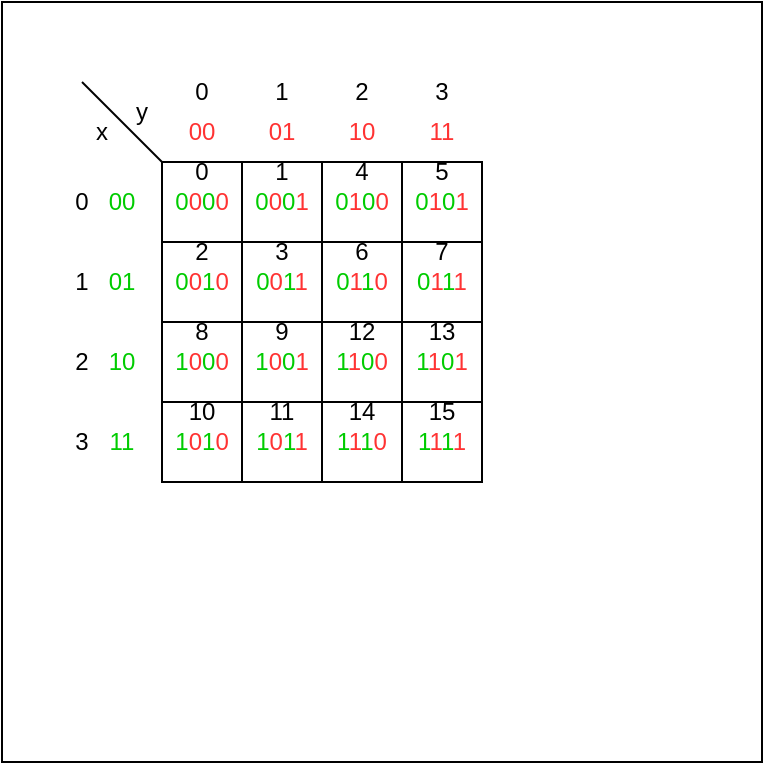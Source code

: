 <mxfile version="15.6.2" type="device"><diagram id="QHMqDtlDT_Yhu7sUXJjB" name="Page-1"><mxGraphModel dx="981" dy="526" grid="1" gridSize="10" guides="1" tooltips="1" connect="1" arrows="1" fold="1" page="1" pageScale="1" pageWidth="827" pageHeight="1169" math="0" shadow="0"><root><mxCell id="0"/><mxCell id="1" parent="0"/><mxCell id="KFRNFwoqGsDaGZ6EXtIw-94" value="" style="whiteSpace=wrap;html=1;aspect=fixed;fontColor=#000000;" vertex="1" parent="1"><mxGeometry x="160" y="40" width="380" height="380" as="geometry"/></mxCell><mxCell id="KFRNFwoqGsDaGZ6EXtIw-1" value="" style="whiteSpace=wrap;html=1;aspect=fixed;" vertex="1" parent="1"><mxGeometry x="240" y="120" width="40" height="40" as="geometry"/></mxCell><mxCell id="KFRNFwoqGsDaGZ6EXtIw-2" value="" style="whiteSpace=wrap;html=1;aspect=fixed;" vertex="1" parent="1"><mxGeometry x="280" y="120" width="40" height="40" as="geometry"/></mxCell><mxCell id="KFRNFwoqGsDaGZ6EXtIw-3" value="" style="whiteSpace=wrap;html=1;aspect=fixed;" vertex="1" parent="1"><mxGeometry x="320" y="120" width="40" height="40" as="geometry"/></mxCell><mxCell id="KFRNFwoqGsDaGZ6EXtIw-4" value="" style="whiteSpace=wrap;html=1;aspect=fixed;" vertex="1" parent="1"><mxGeometry x="360" y="120" width="40" height="40" as="geometry"/></mxCell><mxCell id="KFRNFwoqGsDaGZ6EXtIw-6" value="" style="whiteSpace=wrap;html=1;aspect=fixed;" vertex="1" parent="1"><mxGeometry x="240" y="160" width="40" height="40" as="geometry"/></mxCell><mxCell id="KFRNFwoqGsDaGZ6EXtIw-7" value="" style="whiteSpace=wrap;html=1;aspect=fixed;" vertex="1" parent="1"><mxGeometry x="280" y="160" width="40" height="40" as="geometry"/></mxCell><mxCell id="KFRNFwoqGsDaGZ6EXtIw-8" value="" style="whiteSpace=wrap;html=1;aspect=fixed;" vertex="1" parent="1"><mxGeometry x="320" y="160" width="40" height="40" as="geometry"/></mxCell><mxCell id="KFRNFwoqGsDaGZ6EXtIw-9" value="" style="whiteSpace=wrap;html=1;aspect=fixed;" vertex="1" parent="1"><mxGeometry x="360" y="160" width="40" height="40" as="geometry"/></mxCell><mxCell id="KFRNFwoqGsDaGZ6EXtIw-10" value="" style="whiteSpace=wrap;html=1;aspect=fixed;" vertex="1" parent="1"><mxGeometry x="240" y="200" width="40" height="40" as="geometry"/></mxCell><mxCell id="KFRNFwoqGsDaGZ6EXtIw-11" value="" style="whiteSpace=wrap;html=1;aspect=fixed;" vertex="1" parent="1"><mxGeometry x="280" y="200" width="40" height="40" as="geometry"/></mxCell><mxCell id="KFRNFwoqGsDaGZ6EXtIw-12" value="" style="whiteSpace=wrap;html=1;aspect=fixed;" vertex="1" parent="1"><mxGeometry x="320" y="200" width="40" height="40" as="geometry"/></mxCell><mxCell id="KFRNFwoqGsDaGZ6EXtIw-13" value="" style="whiteSpace=wrap;html=1;aspect=fixed;" vertex="1" parent="1"><mxGeometry x="360" y="200" width="40" height="40" as="geometry"/></mxCell><mxCell id="KFRNFwoqGsDaGZ6EXtIw-14" value="" style="whiteSpace=wrap;html=1;aspect=fixed;" vertex="1" parent="1"><mxGeometry x="240" y="240" width="40" height="40" as="geometry"/></mxCell><mxCell id="KFRNFwoqGsDaGZ6EXtIw-15" value="" style="whiteSpace=wrap;html=1;aspect=fixed;" vertex="1" parent="1"><mxGeometry x="280" y="240" width="40" height="40" as="geometry"/></mxCell><mxCell id="KFRNFwoqGsDaGZ6EXtIw-16" value="" style="whiteSpace=wrap;html=1;aspect=fixed;" vertex="1" parent="1"><mxGeometry x="320" y="240" width="40" height="40" as="geometry"/></mxCell><mxCell id="KFRNFwoqGsDaGZ6EXtIw-17" value="" style="whiteSpace=wrap;html=1;aspect=fixed;" vertex="1" parent="1"><mxGeometry x="360" y="240" width="40" height="40" as="geometry"/></mxCell><mxCell id="KFRNFwoqGsDaGZ6EXtIw-18" value="" style="endArrow=none;html=1;rounded=0;entryX=0;entryY=0;entryDx=0;entryDy=0;" edge="1" parent="1" target="KFRNFwoqGsDaGZ6EXtIw-1"><mxGeometry width="50" height="50" relative="1" as="geometry"><mxPoint x="200" y="80" as="sourcePoint"/><mxPoint x="440" y="370" as="targetPoint"/></mxGeometry></mxCell><mxCell id="KFRNFwoqGsDaGZ6EXtIw-19" value="x" style="text;html=1;strokeColor=none;fillColor=none;align=center;verticalAlign=middle;whiteSpace=wrap;rounded=0;" vertex="1" parent="1"><mxGeometry x="180" y="90" width="60" height="30" as="geometry"/></mxCell><mxCell id="KFRNFwoqGsDaGZ6EXtIw-20" value="y" style="text;html=1;strokeColor=none;fillColor=none;align=center;verticalAlign=middle;whiteSpace=wrap;rounded=0;" vertex="1" parent="1"><mxGeometry x="200" y="80" width="60" height="30" as="geometry"/></mxCell><mxCell id="KFRNFwoqGsDaGZ6EXtIw-21" value="0" style="text;html=1;strokeColor=none;fillColor=none;align=center;verticalAlign=middle;whiteSpace=wrap;rounded=0;" vertex="1" parent="1"><mxGeometry x="230" y="70" width="60" height="30" as="geometry"/></mxCell><mxCell id="KFRNFwoqGsDaGZ6EXtIw-23" value="1" style="text;html=1;strokeColor=none;fillColor=none;align=center;verticalAlign=middle;whiteSpace=wrap;rounded=0;" vertex="1" parent="1"><mxGeometry x="270" y="70" width="60" height="30" as="geometry"/></mxCell><mxCell id="KFRNFwoqGsDaGZ6EXtIw-24" value="2" style="text;html=1;strokeColor=none;fillColor=none;align=center;verticalAlign=middle;whiteSpace=wrap;rounded=0;" vertex="1" parent="1"><mxGeometry x="310" y="70" width="60" height="30" as="geometry"/></mxCell><mxCell id="KFRNFwoqGsDaGZ6EXtIw-25" value="3" style="text;html=1;strokeColor=none;fillColor=none;align=center;verticalAlign=middle;whiteSpace=wrap;rounded=0;" vertex="1" parent="1"><mxGeometry x="350" y="70" width="60" height="30" as="geometry"/></mxCell><mxCell id="KFRNFwoqGsDaGZ6EXtIw-26" value="00" style="text;html=1;strokeColor=none;fillColor=none;align=center;verticalAlign=middle;whiteSpace=wrap;rounded=0;fontColor=#FF3333;" vertex="1" parent="1"><mxGeometry x="230" y="90" width="60" height="30" as="geometry"/></mxCell><mxCell id="KFRNFwoqGsDaGZ6EXtIw-27" value="01" style="text;html=1;strokeColor=none;fillColor=none;align=center;verticalAlign=middle;whiteSpace=wrap;rounded=0;fontColor=#FF3333;" vertex="1" parent="1"><mxGeometry x="270" y="90" width="60" height="30" as="geometry"/></mxCell><mxCell id="KFRNFwoqGsDaGZ6EXtIw-28" value="10" style="text;html=1;strokeColor=none;fillColor=none;align=center;verticalAlign=middle;whiteSpace=wrap;rounded=0;fontColor=#FF3333;" vertex="1" parent="1"><mxGeometry x="310" y="90" width="60" height="30" as="geometry"/></mxCell><mxCell id="KFRNFwoqGsDaGZ6EXtIw-29" value="11" style="text;html=1;strokeColor=none;fillColor=none;align=center;verticalAlign=middle;whiteSpace=wrap;rounded=0;fontColor=#FF3333;" vertex="1" parent="1"><mxGeometry x="350" y="90" width="60" height="30" as="geometry"/></mxCell><mxCell id="KFRNFwoqGsDaGZ6EXtIw-30" value="0" style="text;html=1;strokeColor=none;fillColor=none;align=center;verticalAlign=middle;whiteSpace=wrap;rounded=0;" vertex="1" parent="1"><mxGeometry x="170" y="125" width="60" height="30" as="geometry"/></mxCell><mxCell id="KFRNFwoqGsDaGZ6EXtIw-31" value="1" style="text;html=1;strokeColor=none;fillColor=none;align=center;verticalAlign=middle;whiteSpace=wrap;rounded=0;" vertex="1" parent="1"><mxGeometry x="170" y="165" width="60" height="30" as="geometry"/></mxCell><mxCell id="KFRNFwoqGsDaGZ6EXtIw-32" value="2" style="text;html=1;strokeColor=none;fillColor=none;align=center;verticalAlign=middle;whiteSpace=wrap;rounded=0;" vertex="1" parent="1"><mxGeometry x="170" y="205" width="60" height="30" as="geometry"/></mxCell><mxCell id="KFRNFwoqGsDaGZ6EXtIw-33" value="3" style="text;html=1;strokeColor=none;fillColor=none;align=center;verticalAlign=middle;whiteSpace=wrap;rounded=0;" vertex="1" parent="1"><mxGeometry x="170" y="245" width="60" height="30" as="geometry"/></mxCell><mxCell id="KFRNFwoqGsDaGZ6EXtIw-34" value="00" style="text;html=1;align=center;verticalAlign=middle;whiteSpace=wrap;rounded=0;fontColor=#00CC00;" vertex="1" parent="1"><mxGeometry x="190" y="125" width="60" height="30" as="geometry"/></mxCell><mxCell id="KFRNFwoqGsDaGZ6EXtIw-35" value="01" style="text;html=1;align=center;verticalAlign=middle;whiteSpace=wrap;rounded=0;fontColor=#00CC00;" vertex="1" parent="1"><mxGeometry x="190" y="165" width="60" height="30" as="geometry"/></mxCell><mxCell id="KFRNFwoqGsDaGZ6EXtIw-36" value="10" style="text;html=1;align=center;verticalAlign=middle;whiteSpace=wrap;rounded=0;fontColor=#00CC00;" vertex="1" parent="1"><mxGeometry x="190" y="205" width="60" height="30" as="geometry"/></mxCell><mxCell id="KFRNFwoqGsDaGZ6EXtIw-37" value="11" style="text;html=1;align=center;verticalAlign=middle;whiteSpace=wrap;rounded=0;fontColor=#00CC00;" vertex="1" parent="1"><mxGeometry x="190" y="245" width="60" height="30" as="geometry"/></mxCell><mxCell id="KFRNFwoqGsDaGZ6EXtIw-41" value="&lt;font color=&quot;#00cc00&quot;&gt;0&lt;/font&gt;0&lt;font color=&quot;#00cc00&quot;&gt;0&lt;/font&gt;0" style="text;html=1;strokeColor=none;fillColor=none;align=center;verticalAlign=middle;whiteSpace=wrap;rounded=0;fontColor=#FF3333;" vertex="1" parent="1"><mxGeometry x="230" y="125" width="60" height="30" as="geometry"/></mxCell><mxCell id="KFRNFwoqGsDaGZ6EXtIw-62" value="&lt;font color=&quot;#00cc00&quot;&gt;0&lt;/font&gt;0&lt;font color=&quot;#00cc00&quot;&gt;0&lt;/font&gt;1" style="text;html=1;strokeColor=none;fillColor=none;align=center;verticalAlign=middle;whiteSpace=wrap;rounded=0;fontColor=#FF3333;" vertex="1" parent="1"><mxGeometry x="270" y="125" width="60" height="30" as="geometry"/></mxCell><mxCell id="KFRNFwoqGsDaGZ6EXtIw-63" value="&lt;font color=&quot;#00cc00&quot;&gt;0&lt;/font&gt;0&lt;font color=&quot;#00cc00&quot;&gt;1&lt;/font&gt;0" style="text;html=1;strokeColor=none;fillColor=none;align=center;verticalAlign=middle;whiteSpace=wrap;rounded=0;fontColor=#FF3333;" vertex="1" parent="1"><mxGeometry x="230" y="165" width="60" height="30" as="geometry"/></mxCell><mxCell id="KFRNFwoqGsDaGZ6EXtIw-64" value="&lt;font color=&quot;#00cc00&quot;&gt;0&lt;/font&gt;0&lt;font color=&quot;#00cc00&quot;&gt;1&lt;/font&gt;1" style="text;html=1;strokeColor=none;fillColor=none;align=center;verticalAlign=middle;whiteSpace=wrap;rounded=0;fontColor=#FF3333;" vertex="1" parent="1"><mxGeometry x="270" y="165" width="60" height="30" as="geometry"/></mxCell><mxCell id="KFRNFwoqGsDaGZ6EXtIw-65" value="&lt;font color=&quot;#00cc00&quot;&gt;1&lt;/font&gt;0&lt;font color=&quot;#00cc00&quot;&gt;0&lt;/font&gt;0" style="text;html=1;strokeColor=none;fillColor=none;align=center;verticalAlign=middle;whiteSpace=wrap;rounded=0;fontColor=#FF3333;" vertex="1" parent="1"><mxGeometry x="230" y="205" width="60" height="30" as="geometry"/></mxCell><mxCell id="KFRNFwoqGsDaGZ6EXtIw-66" value="&lt;font color=&quot;#00cc00&quot;&gt;1&lt;/font&gt;0&lt;font color=&quot;#00cc00&quot;&gt;1&lt;/font&gt;0" style="text;html=1;strokeColor=none;fillColor=none;align=center;verticalAlign=middle;whiteSpace=wrap;rounded=0;fontColor=#FF3333;" vertex="1" parent="1"><mxGeometry x="230" y="245" width="60" height="30" as="geometry"/></mxCell><mxCell id="KFRNFwoqGsDaGZ6EXtIw-67" value="&lt;font color=&quot;#00cc00&quot;&gt;1&lt;/font&gt;0&lt;font color=&quot;#00cc00&quot;&gt;0&lt;/font&gt;1" style="text;html=1;strokeColor=none;fillColor=none;align=center;verticalAlign=middle;whiteSpace=wrap;rounded=0;fontColor=#FF3333;" vertex="1" parent="1"><mxGeometry x="270" y="205" width="60" height="30" as="geometry"/></mxCell><mxCell id="KFRNFwoqGsDaGZ6EXtIw-69" value="&lt;font color=&quot;#00cc00&quot;&gt;1&lt;/font&gt;0&lt;font color=&quot;#00cc00&quot;&gt;1&lt;/font&gt;1" style="text;html=1;strokeColor=none;fillColor=none;align=center;verticalAlign=middle;whiteSpace=wrap;rounded=0;fontColor=#FF3333;" vertex="1" parent="1"><mxGeometry x="270" y="245" width="60" height="30" as="geometry"/></mxCell><mxCell id="KFRNFwoqGsDaGZ6EXtIw-70" value="&lt;font color=&quot;#00cc00&quot;&gt;0&lt;/font&gt;1&lt;font color=&quot;#00cc00&quot;&gt;0&lt;/font&gt;0" style="text;html=1;strokeColor=none;fillColor=none;align=center;verticalAlign=middle;whiteSpace=wrap;rounded=0;fontColor=#FF3333;" vertex="1" parent="1"><mxGeometry x="310" y="125" width="60" height="30" as="geometry"/></mxCell><mxCell id="KFRNFwoqGsDaGZ6EXtIw-71" value="&lt;font color=&quot;#00cc00&quot;&gt;0&lt;/font&gt;1&lt;font color=&quot;#00cc00&quot;&gt;1&lt;/font&gt;0" style="text;html=1;strokeColor=none;fillColor=none;align=center;verticalAlign=middle;whiteSpace=wrap;rounded=0;fontColor=#FF3333;" vertex="1" parent="1"><mxGeometry x="310" y="165" width="60" height="30" as="geometry"/></mxCell><mxCell id="KFRNFwoqGsDaGZ6EXtIw-72" value="&lt;font color=&quot;#00cc00&quot;&gt;1&lt;/font&gt;1&lt;font color=&quot;#00cc00&quot;&gt;0&lt;/font&gt;0" style="text;html=1;strokeColor=none;fillColor=none;align=center;verticalAlign=middle;whiteSpace=wrap;rounded=0;fontColor=#FF3333;" vertex="1" parent="1"><mxGeometry x="310" y="205" width="60" height="30" as="geometry"/></mxCell><mxCell id="KFRNFwoqGsDaGZ6EXtIw-73" value="&lt;font color=&quot;#00cc00&quot;&gt;1&lt;/font&gt;1&lt;font color=&quot;#00cc00&quot;&gt;1&lt;/font&gt;0" style="text;html=1;strokeColor=none;fillColor=none;align=center;verticalAlign=middle;whiteSpace=wrap;rounded=0;fontColor=#FF3333;" vertex="1" parent="1"><mxGeometry x="310" y="245" width="60" height="30" as="geometry"/></mxCell><mxCell id="KFRNFwoqGsDaGZ6EXtIw-74" value="&lt;font color=&quot;#00cc00&quot;&gt;0&lt;/font&gt;1&lt;font color=&quot;#00cc00&quot;&gt;0&lt;/font&gt;1" style="text;html=1;strokeColor=none;fillColor=none;align=center;verticalAlign=middle;whiteSpace=wrap;rounded=0;fontColor=#FF3333;" vertex="1" parent="1"><mxGeometry x="350" y="125" width="60" height="30" as="geometry"/></mxCell><mxCell id="KFRNFwoqGsDaGZ6EXtIw-75" value="&lt;font color=&quot;#00cc00&quot;&gt;0&lt;/font&gt;1&lt;font color=&quot;#00cc00&quot;&gt;1&lt;/font&gt;1" style="text;html=1;strokeColor=none;fillColor=none;align=center;verticalAlign=middle;whiteSpace=wrap;rounded=0;fontColor=#FF3333;" vertex="1" parent="1"><mxGeometry x="350" y="165" width="60" height="30" as="geometry"/></mxCell><mxCell id="KFRNFwoqGsDaGZ6EXtIw-76" value="&lt;font color=&quot;#00cc00&quot;&gt;1&lt;/font&gt;1&lt;font color=&quot;#00cc00&quot;&gt;0&lt;/font&gt;1" style="text;html=1;strokeColor=none;fillColor=none;align=center;verticalAlign=middle;whiteSpace=wrap;rounded=0;fontColor=#FF3333;" vertex="1" parent="1"><mxGeometry x="350" y="205" width="60" height="30" as="geometry"/></mxCell><mxCell id="KFRNFwoqGsDaGZ6EXtIw-77" value="&lt;font color=&quot;#00cc00&quot;&gt;1&lt;/font&gt;1&lt;font color=&quot;#00cc00&quot;&gt;1&lt;/font&gt;1" style="text;html=1;strokeColor=none;fillColor=none;align=center;verticalAlign=middle;whiteSpace=wrap;rounded=0;fontColor=#FF3333;" vertex="1" parent="1"><mxGeometry x="350" y="245" width="60" height="30" as="geometry"/></mxCell><mxCell id="KFRNFwoqGsDaGZ6EXtIw-78" value="0" style="text;html=1;strokeColor=none;fillColor=none;align=center;verticalAlign=middle;whiteSpace=wrap;rounded=0;fontColor=#000000;" vertex="1" parent="1"><mxGeometry x="230" y="110" width="60" height="30" as="geometry"/></mxCell><mxCell id="KFRNFwoqGsDaGZ6EXtIw-79" value="1" style="text;html=1;strokeColor=none;fillColor=none;align=center;verticalAlign=middle;whiteSpace=wrap;rounded=0;fontColor=#000000;" vertex="1" parent="1"><mxGeometry x="270" y="110" width="60" height="30" as="geometry"/></mxCell><mxCell id="KFRNFwoqGsDaGZ6EXtIw-80" value="2" style="text;html=1;strokeColor=none;fillColor=none;align=center;verticalAlign=middle;whiteSpace=wrap;rounded=0;fontColor=#000000;" vertex="1" parent="1"><mxGeometry x="230" y="150" width="60" height="30" as="geometry"/></mxCell><mxCell id="KFRNFwoqGsDaGZ6EXtIw-81" value="3" style="text;html=1;strokeColor=none;fillColor=none;align=center;verticalAlign=middle;whiteSpace=wrap;rounded=0;fontColor=#000000;" vertex="1" parent="1"><mxGeometry x="270" y="150" width="60" height="30" as="geometry"/></mxCell><mxCell id="KFRNFwoqGsDaGZ6EXtIw-82" value="4" style="text;html=1;strokeColor=none;fillColor=none;align=center;verticalAlign=middle;whiteSpace=wrap;rounded=0;fontColor=#000000;" vertex="1" parent="1"><mxGeometry x="310" y="110" width="60" height="30" as="geometry"/></mxCell><mxCell id="KFRNFwoqGsDaGZ6EXtIw-83" value="5&lt;span style=&quot;color: rgba(0 , 0 , 0 , 0) ; font-family: monospace ; font-size: 0px&quot;&gt;%3CmxGraphModel%3E%3Croot%3E%3CmxCell%20id%3D%220%22%2F%3E%3CmxCell%20id%3D%221%22%20parent%3D%220%22%2F%3E%3CmxCell%20id%3D%222%22%20value%3D%221%22%20style%3D%22text%3Bhtml%3D1%3BstrokeColor%3Dnone%3BfillColor%3Dnone%3Balign%3Dcenter%3BverticalAlign%3Dmiddle%3BwhiteSpace%3Dwrap%3Brounded%3D0%3BfontColor%3D%23000000%3B%22%20vertex%3D%221%22%20parent%3D%221%22%3E%3CmxGeometry%20x%3D%22270%22%20y%3D%22110%22%20width%3D%2260%22%20height%3D%2230%22%20as%3D%22geometry%22%2F%3E%3C%2FmxCell%3E%3C%2Froot%3E%3C%2FmxGraphModel%3E&lt;/span&gt;" style="text;html=1;strokeColor=none;fillColor=none;align=center;verticalAlign=middle;whiteSpace=wrap;rounded=0;fontColor=#000000;" vertex="1" parent="1"><mxGeometry x="350" y="110" width="60" height="30" as="geometry"/></mxCell><mxCell id="KFRNFwoqGsDaGZ6EXtIw-84" value="6" style="text;html=1;strokeColor=none;fillColor=none;align=center;verticalAlign=middle;whiteSpace=wrap;rounded=0;fontColor=#000000;" vertex="1" parent="1"><mxGeometry x="310" y="150" width="60" height="30" as="geometry"/></mxCell><mxCell id="KFRNFwoqGsDaGZ6EXtIw-85" value="7" style="text;html=1;strokeColor=none;fillColor=none;align=center;verticalAlign=middle;whiteSpace=wrap;rounded=0;fontColor=#000000;" vertex="1" parent="1"><mxGeometry x="350" y="150" width="60" height="30" as="geometry"/></mxCell><mxCell id="KFRNFwoqGsDaGZ6EXtIw-86" value="8" style="text;html=1;strokeColor=none;fillColor=none;align=center;verticalAlign=middle;whiteSpace=wrap;rounded=0;fontColor=#000000;" vertex="1" parent="1"><mxGeometry x="230" y="190" width="60" height="30" as="geometry"/></mxCell><mxCell id="KFRNFwoqGsDaGZ6EXtIw-87" value="9" style="text;html=1;strokeColor=none;fillColor=none;align=center;verticalAlign=middle;whiteSpace=wrap;rounded=0;fontColor=#000000;" vertex="1" parent="1"><mxGeometry x="270" y="190" width="60" height="30" as="geometry"/></mxCell><mxCell id="KFRNFwoqGsDaGZ6EXtIw-88" value="10" style="text;html=1;strokeColor=none;fillColor=none;align=center;verticalAlign=middle;whiteSpace=wrap;rounded=0;fontColor=#000000;" vertex="1" parent="1"><mxGeometry x="230" y="230" width="60" height="30" as="geometry"/></mxCell><mxCell id="KFRNFwoqGsDaGZ6EXtIw-89" value="11" style="text;html=1;strokeColor=none;fillColor=none;align=center;verticalAlign=middle;whiteSpace=wrap;rounded=0;fontColor=#000000;" vertex="1" parent="1"><mxGeometry x="270" y="230" width="60" height="30" as="geometry"/></mxCell><mxCell id="KFRNFwoqGsDaGZ6EXtIw-90" value="12" style="text;html=1;strokeColor=none;fillColor=none;align=center;verticalAlign=middle;whiteSpace=wrap;rounded=0;fontColor=#000000;" vertex="1" parent="1"><mxGeometry x="310" y="190" width="60" height="30" as="geometry"/></mxCell><mxCell id="KFRNFwoqGsDaGZ6EXtIw-91" value="13" style="text;html=1;strokeColor=none;fillColor=none;align=center;verticalAlign=middle;whiteSpace=wrap;rounded=0;fontColor=#000000;" vertex="1" parent="1"><mxGeometry x="350" y="190" width="60" height="30" as="geometry"/></mxCell><mxCell id="KFRNFwoqGsDaGZ6EXtIw-92" value="14" style="text;html=1;strokeColor=none;fillColor=none;align=center;verticalAlign=middle;whiteSpace=wrap;rounded=0;fontColor=#000000;" vertex="1" parent="1"><mxGeometry x="310" y="230" width="60" height="30" as="geometry"/></mxCell><mxCell id="KFRNFwoqGsDaGZ6EXtIw-93" value="15" style="text;html=1;strokeColor=none;fillColor=none;align=center;verticalAlign=middle;whiteSpace=wrap;rounded=0;fontColor=#000000;" vertex="1" parent="1"><mxGeometry x="350" y="230" width="60" height="30" as="geometry"/></mxCell></root></mxGraphModel></diagram></mxfile>